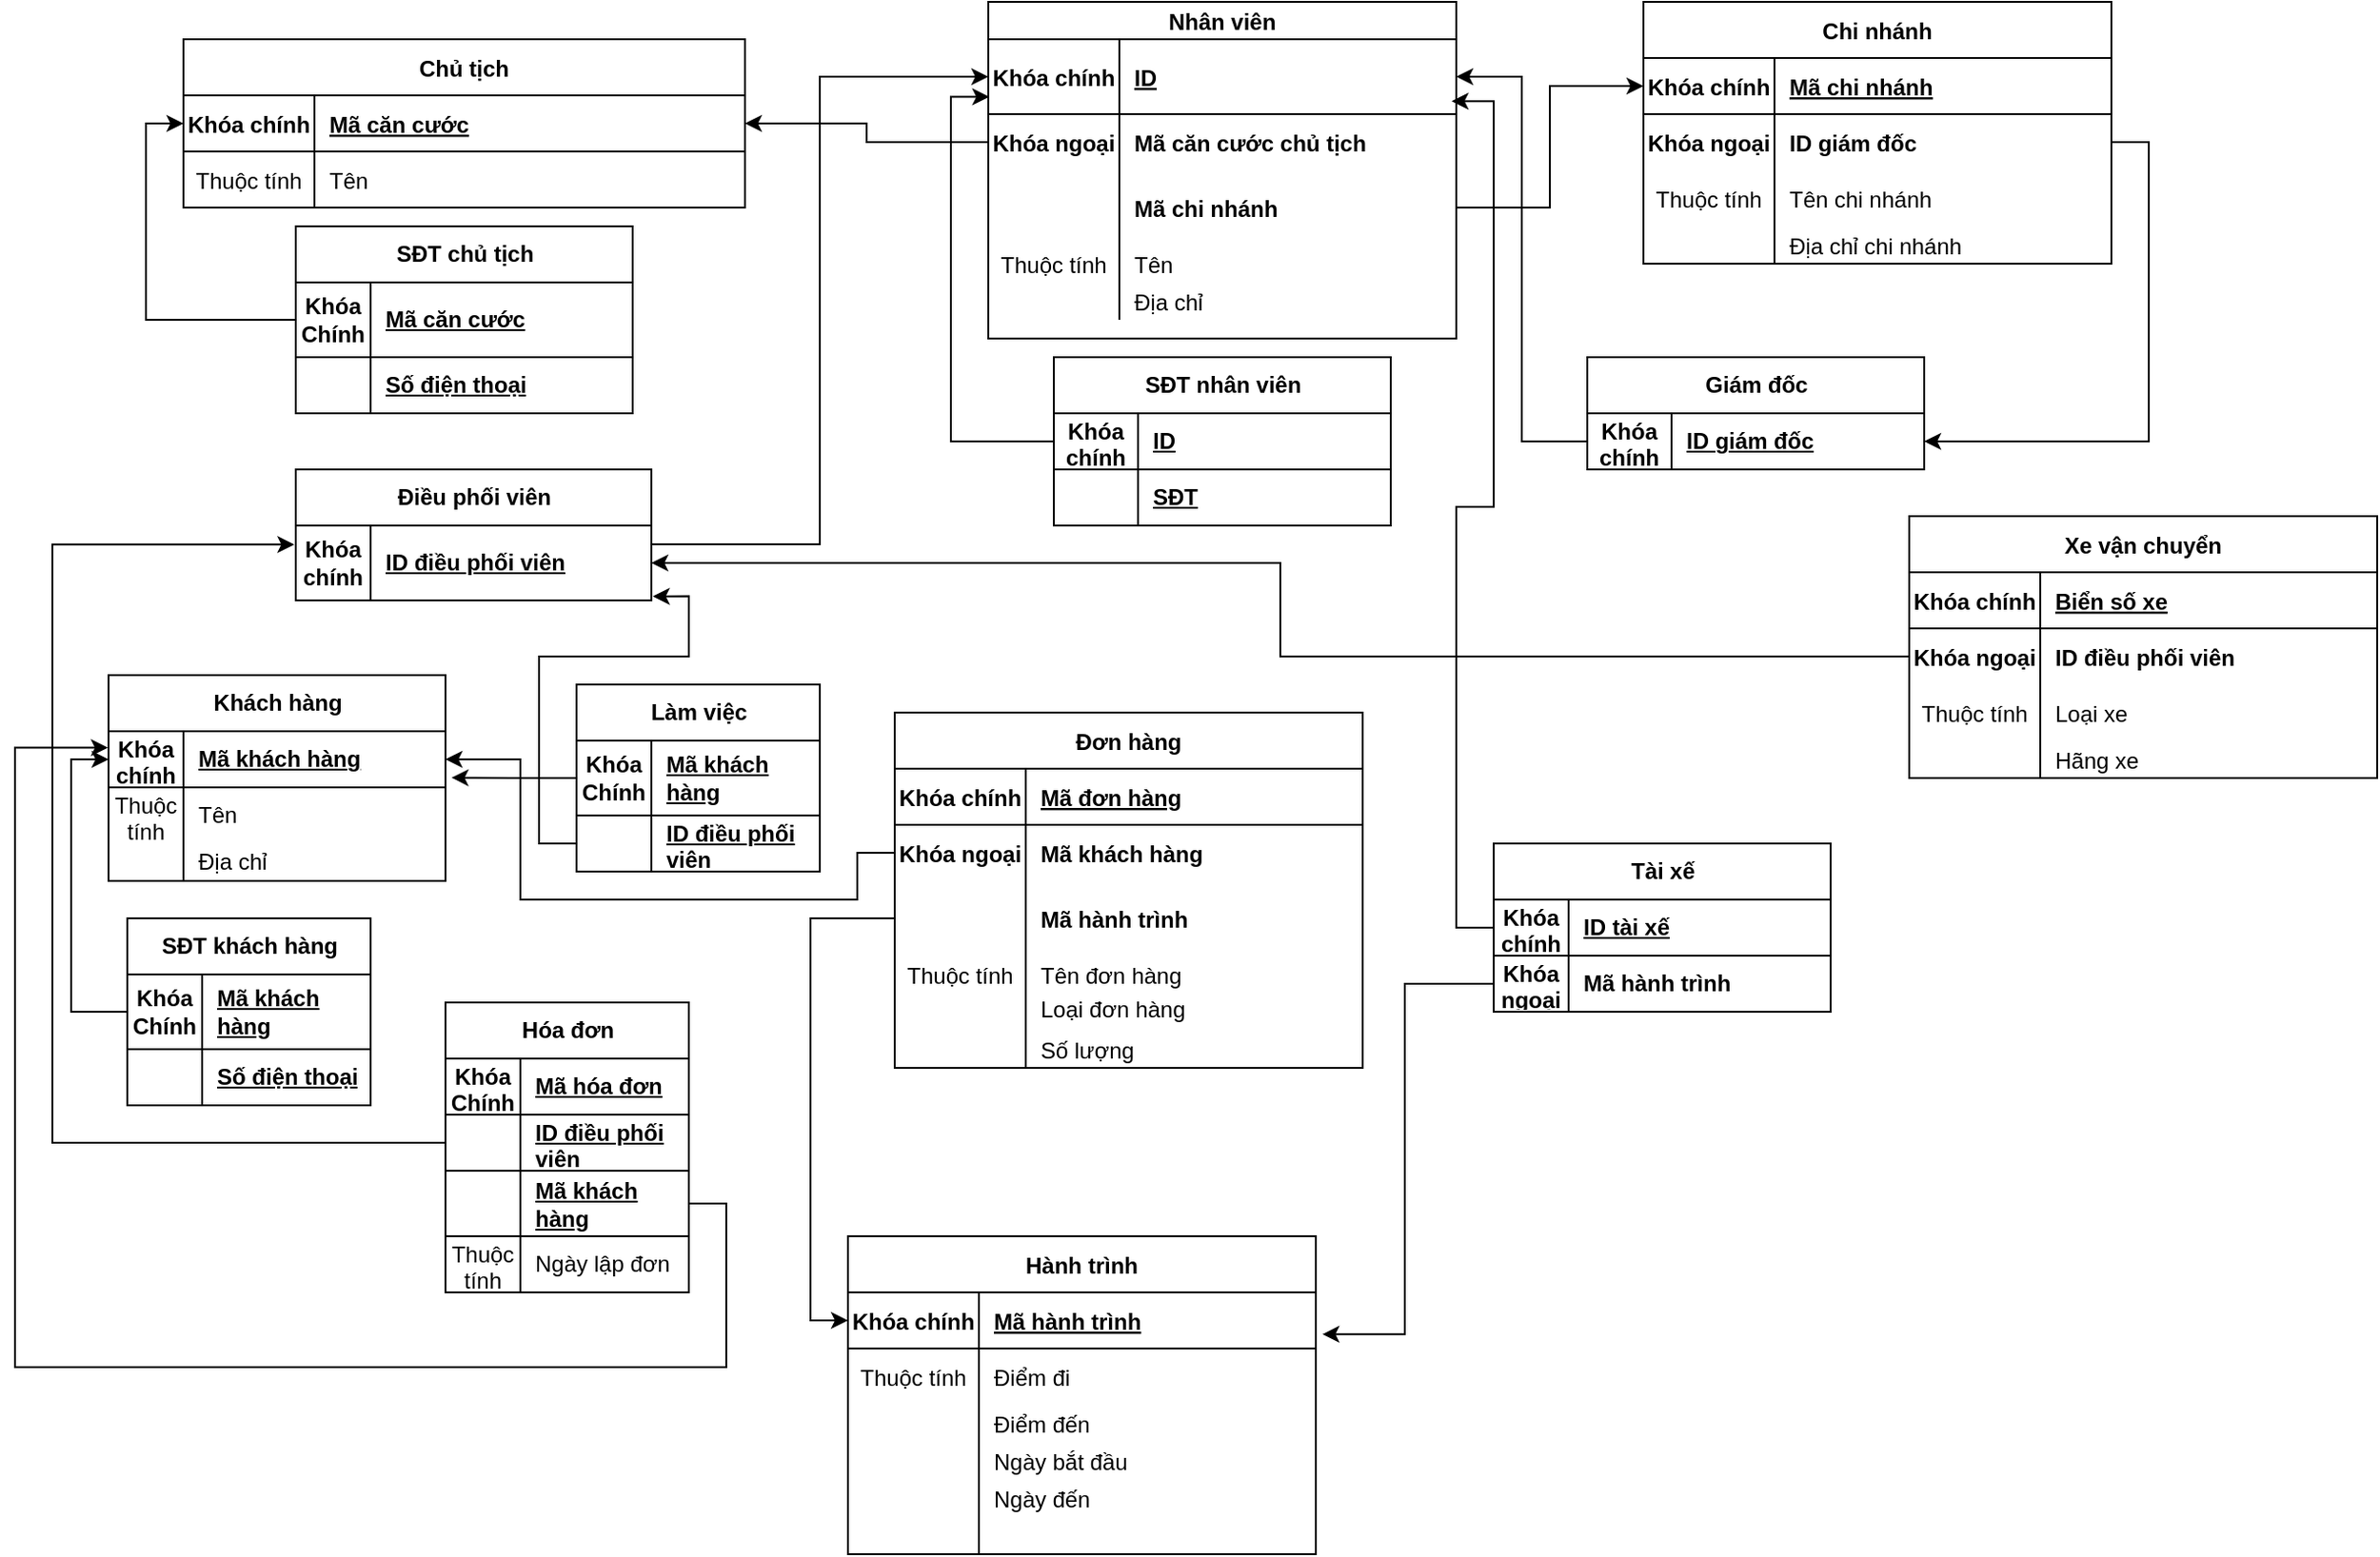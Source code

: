 <mxfile version="24.7.17">
  <diagram id="R2lEEEUBdFMjLlhIrx00" name="Page-1">
    <mxGraphModel dx="2339" dy="807" grid="1" gridSize="1" guides="1" tooltips="1" connect="1" arrows="1" fold="1" page="1" pageScale="1" pageWidth="850" pageHeight="1100" math="0" shadow="0" extFonts="Permanent Marker^https://fonts.googleapis.com/css?family=Permanent+Marker">
      <root>
        <mxCell id="0" />
        <mxCell id="1" parent="0" />
        <mxCell id="C-vyLk0tnHw3VtMMgP7b-23" value="Chủ tịch" style="shape=table;startSize=30;container=1;collapsible=1;childLayout=tableLayout;fixedRows=1;rowLines=0;fontStyle=1;align=center;resizeLast=1;" parent="1" vertex="1">
          <mxGeometry x="70" y="120" width="300" height="90" as="geometry" />
        </mxCell>
        <mxCell id="C-vyLk0tnHw3VtMMgP7b-24" value="" style="shape=partialRectangle;collapsible=0;dropTarget=0;pointerEvents=0;fillColor=none;points=[[0,0.5],[1,0.5]];portConstraint=eastwest;top=0;left=0;right=0;bottom=1;" parent="C-vyLk0tnHw3VtMMgP7b-23" vertex="1">
          <mxGeometry y="30" width="300" height="30" as="geometry" />
        </mxCell>
        <mxCell id="C-vyLk0tnHw3VtMMgP7b-25" value="Khóa chính" style="shape=partialRectangle;overflow=hidden;connectable=0;fillColor=none;top=0;left=0;bottom=0;right=0;fontStyle=1;" parent="C-vyLk0tnHw3VtMMgP7b-24" vertex="1">
          <mxGeometry width="70" height="30" as="geometry">
            <mxRectangle width="70" height="30" as="alternateBounds" />
          </mxGeometry>
        </mxCell>
        <mxCell id="C-vyLk0tnHw3VtMMgP7b-26" value="Mã căn cước" style="shape=partialRectangle;overflow=hidden;connectable=0;fillColor=none;top=0;left=0;bottom=0;right=0;align=left;spacingLeft=6;fontStyle=5;" parent="C-vyLk0tnHw3VtMMgP7b-24" vertex="1">
          <mxGeometry x="70" width="230" height="30" as="geometry">
            <mxRectangle width="230" height="30" as="alternateBounds" />
          </mxGeometry>
        </mxCell>
        <mxCell id="C-vyLk0tnHw3VtMMgP7b-27" value="" style="shape=partialRectangle;collapsible=0;dropTarget=0;pointerEvents=0;fillColor=none;points=[[0,0.5],[1,0.5]];portConstraint=eastwest;top=0;left=0;right=0;bottom=0;" parent="C-vyLk0tnHw3VtMMgP7b-23" vertex="1">
          <mxGeometry y="60" width="300" height="30" as="geometry" />
        </mxCell>
        <mxCell id="C-vyLk0tnHw3VtMMgP7b-28" value="Thuộc tính" style="shape=partialRectangle;overflow=hidden;connectable=0;fillColor=none;top=0;left=0;bottom=0;right=0;" parent="C-vyLk0tnHw3VtMMgP7b-27" vertex="1">
          <mxGeometry width="70" height="30" as="geometry">
            <mxRectangle width="70" height="30" as="alternateBounds" />
          </mxGeometry>
        </mxCell>
        <mxCell id="C-vyLk0tnHw3VtMMgP7b-29" value="Tên" style="shape=partialRectangle;overflow=hidden;connectable=0;fillColor=none;top=0;left=0;bottom=0;right=0;align=left;spacingLeft=6;" parent="C-vyLk0tnHw3VtMMgP7b-27" vertex="1">
          <mxGeometry x="70" width="230" height="30" as="geometry">
            <mxRectangle width="230" height="30" as="alternateBounds" />
          </mxGeometry>
        </mxCell>
        <mxCell id="lbBk-X-vaE7nb50ZEE5i-4" value="SĐT chủ tịch" style="shape=table;startSize=30;container=1;collapsible=1;childLayout=tableLayout;fixedRows=1;rowLines=0;fontStyle=1;align=center;resizeLast=1;html=1;" parent="1" vertex="1">
          <mxGeometry x="130" y="220" width="180" height="100" as="geometry" />
        </mxCell>
        <mxCell id="lbBk-X-vaE7nb50ZEE5i-5" value="" style="shape=tableRow;horizontal=0;startSize=0;swimlaneHead=0;swimlaneBody=0;fillColor=none;collapsible=0;dropTarget=0;points=[[0,0.5],[1,0.5]];portConstraint=eastwest;top=0;left=0;right=0;bottom=1;" parent="lbBk-X-vaE7nb50ZEE5i-4" vertex="1">
          <mxGeometry y="30" width="180" height="40" as="geometry" />
        </mxCell>
        <mxCell id="lbBk-X-vaE7nb50ZEE5i-6" value="Khóa Chính" style="shape=partialRectangle;connectable=0;fillColor=none;top=0;left=0;bottom=0;right=0;fontStyle=1;overflow=hidden;whiteSpace=wrap;html=1;" parent="lbBk-X-vaE7nb50ZEE5i-5" vertex="1">
          <mxGeometry width="40" height="40" as="geometry">
            <mxRectangle width="40" height="40" as="alternateBounds" />
          </mxGeometry>
        </mxCell>
        <mxCell id="lbBk-X-vaE7nb50ZEE5i-7" value="Mã căn cước" style="shape=partialRectangle;connectable=0;fillColor=none;top=0;left=0;bottom=0;right=0;align=left;spacingLeft=6;fontStyle=5;overflow=hidden;whiteSpace=wrap;html=1;" parent="lbBk-X-vaE7nb50ZEE5i-5" vertex="1">
          <mxGeometry x="40" width="140" height="40" as="geometry">
            <mxRectangle width="140" height="40" as="alternateBounds" />
          </mxGeometry>
        </mxCell>
        <mxCell id="lbBk-X-vaE7nb50ZEE5i-8" value="" style="shape=tableRow;horizontal=0;startSize=0;swimlaneHead=0;swimlaneBody=0;fillColor=none;collapsible=0;dropTarget=0;points=[[0,0.5],[1,0.5]];portConstraint=eastwest;top=0;left=0;right=0;bottom=0;" parent="lbBk-X-vaE7nb50ZEE5i-4" vertex="1">
          <mxGeometry y="70" width="180" height="30" as="geometry" />
        </mxCell>
        <mxCell id="lbBk-X-vaE7nb50ZEE5i-9" value="" style="shape=partialRectangle;connectable=0;fillColor=none;top=0;left=0;bottom=0;right=0;editable=1;overflow=hidden;whiteSpace=wrap;html=1;" parent="lbBk-X-vaE7nb50ZEE5i-8" vertex="1">
          <mxGeometry width="40" height="30" as="geometry">
            <mxRectangle width="40" height="30" as="alternateBounds" />
          </mxGeometry>
        </mxCell>
        <mxCell id="lbBk-X-vaE7nb50ZEE5i-10" value="&lt;b&gt;&lt;u&gt;Số điện thoại&lt;/u&gt;&lt;/b&gt;" style="shape=partialRectangle;connectable=0;fillColor=none;top=0;left=0;bottom=0;right=0;align=left;spacingLeft=6;overflow=hidden;whiteSpace=wrap;html=1;" parent="lbBk-X-vaE7nb50ZEE5i-8" vertex="1">
          <mxGeometry x="40" width="140" height="30" as="geometry">
            <mxRectangle width="140" height="30" as="alternateBounds" />
          </mxGeometry>
        </mxCell>
        <mxCell id="lbBk-X-vaE7nb50ZEE5i-17" style="edgeStyle=orthogonalEdgeStyle;rounded=0;orthogonalLoop=1;jettySize=auto;html=1;entryX=0;entryY=0.5;entryDx=0;entryDy=0;" parent="1" source="lbBk-X-vaE7nb50ZEE5i-5" target="C-vyLk0tnHw3VtMMgP7b-24" edge="1">
          <mxGeometry relative="1" as="geometry">
            <Array as="points">
              <mxPoint x="50" y="270" />
              <mxPoint x="50" y="165" />
            </Array>
          </mxGeometry>
        </mxCell>
        <mxCell id="C-vyLk0tnHw3VtMMgP7b-2" value="Nhân viên" style="shape=table;startSize=20;container=1;collapsible=1;childLayout=tableLayout;fixedRows=1;rowLines=0;fontStyle=1;align=center;resizeLast=1;" parent="1" vertex="1">
          <mxGeometry x="500" y="100" width="250" height="180" as="geometry" />
        </mxCell>
        <mxCell id="C-vyLk0tnHw3VtMMgP7b-3" value="" style="shape=partialRectangle;collapsible=0;dropTarget=0;pointerEvents=0;fillColor=none;points=[[0,0.5],[1,0.5]];portConstraint=eastwest;top=0;left=0;right=0;bottom=1;" parent="C-vyLk0tnHw3VtMMgP7b-2" vertex="1">
          <mxGeometry y="20" width="250" height="40" as="geometry" />
        </mxCell>
        <mxCell id="C-vyLk0tnHw3VtMMgP7b-4" value="Khóa chính" style="shape=partialRectangle;overflow=hidden;connectable=0;fillColor=none;top=0;left=0;bottom=0;right=0;fontStyle=1;" parent="C-vyLk0tnHw3VtMMgP7b-3" vertex="1">
          <mxGeometry width="70" height="40" as="geometry">
            <mxRectangle width="70" height="40" as="alternateBounds" />
          </mxGeometry>
        </mxCell>
        <mxCell id="C-vyLk0tnHw3VtMMgP7b-5" value="ID" style="shape=partialRectangle;overflow=hidden;connectable=0;fillColor=none;top=0;left=0;bottom=0;right=0;align=left;spacingLeft=6;fontStyle=5;" parent="C-vyLk0tnHw3VtMMgP7b-3" vertex="1">
          <mxGeometry x="70" width="180" height="40" as="geometry">
            <mxRectangle width="180" height="40" as="alternateBounds" />
          </mxGeometry>
        </mxCell>
        <mxCell id="C-vyLk0tnHw3VtMMgP7b-6" value="" style="shape=partialRectangle;collapsible=0;dropTarget=0;pointerEvents=0;fillColor=none;points=[[0,0.5],[1,0.5]];portConstraint=eastwest;top=0;left=0;right=0;bottom=0;" parent="C-vyLk0tnHw3VtMMgP7b-2" vertex="1">
          <mxGeometry y="60" width="250" height="30" as="geometry" />
        </mxCell>
        <mxCell id="C-vyLk0tnHw3VtMMgP7b-7" value="Khóa ngoại" style="shape=partialRectangle;overflow=hidden;connectable=0;fillColor=none;top=0;left=0;bottom=0;right=0;fontStyle=1" parent="C-vyLk0tnHw3VtMMgP7b-6" vertex="1">
          <mxGeometry width="70" height="30" as="geometry">
            <mxRectangle width="70" height="30" as="alternateBounds" />
          </mxGeometry>
        </mxCell>
        <mxCell id="C-vyLk0tnHw3VtMMgP7b-8" value="Mã căn cước chủ tịch" style="shape=partialRectangle;overflow=hidden;connectable=0;fillColor=none;top=0;left=0;bottom=0;right=0;align=left;spacingLeft=6;fontStyle=1" parent="C-vyLk0tnHw3VtMMgP7b-6" vertex="1">
          <mxGeometry x="70" width="180" height="30" as="geometry">
            <mxRectangle width="180" height="30" as="alternateBounds" />
          </mxGeometry>
        </mxCell>
        <mxCell id="C-vyLk0tnHw3VtMMgP7b-9" value="" style="shape=partialRectangle;collapsible=0;dropTarget=0;pointerEvents=0;fillColor=none;points=[[0,0.5],[1,0.5]];portConstraint=eastwest;top=0;left=0;right=0;bottom=0;" parent="C-vyLk0tnHw3VtMMgP7b-2" vertex="1">
          <mxGeometry y="90" width="250" height="40" as="geometry" />
        </mxCell>
        <mxCell id="C-vyLk0tnHw3VtMMgP7b-10" value="" style="shape=partialRectangle;overflow=hidden;connectable=0;fillColor=none;top=0;left=0;bottom=0;right=0;" parent="C-vyLk0tnHw3VtMMgP7b-9" vertex="1">
          <mxGeometry width="70" height="40" as="geometry">
            <mxRectangle width="70" height="40" as="alternateBounds" />
          </mxGeometry>
        </mxCell>
        <mxCell id="C-vyLk0tnHw3VtMMgP7b-11" value="Mã chi nhánh" style="shape=partialRectangle;overflow=hidden;connectable=0;fillColor=none;top=0;left=0;bottom=0;right=0;align=left;spacingLeft=6;fontStyle=1" parent="C-vyLk0tnHw3VtMMgP7b-9" vertex="1">
          <mxGeometry x="70" width="180" height="40" as="geometry">
            <mxRectangle width="180" height="40" as="alternateBounds" />
          </mxGeometry>
        </mxCell>
        <mxCell id="lbBk-X-vaE7nb50ZEE5i-32" value="" style="shape=partialRectangle;collapsible=0;dropTarget=0;pointerEvents=0;fillColor=none;points=[[0,0.5],[1,0.5]];portConstraint=eastwest;top=0;left=0;right=0;bottom=0;" parent="C-vyLk0tnHw3VtMMgP7b-2" vertex="1">
          <mxGeometry y="130" width="250" height="20" as="geometry" />
        </mxCell>
        <mxCell id="lbBk-X-vaE7nb50ZEE5i-33" value="Thuộc tính" style="shape=partialRectangle;overflow=hidden;connectable=0;fillColor=none;top=0;left=0;bottom=0;right=0;" parent="lbBk-X-vaE7nb50ZEE5i-32" vertex="1">
          <mxGeometry width="70" height="20" as="geometry">
            <mxRectangle width="70" height="20" as="alternateBounds" />
          </mxGeometry>
        </mxCell>
        <mxCell id="lbBk-X-vaE7nb50ZEE5i-34" value="Tên" style="shape=partialRectangle;overflow=hidden;connectable=0;fillColor=none;top=0;left=0;bottom=0;right=0;align=left;spacingLeft=6;fontStyle=0" parent="lbBk-X-vaE7nb50ZEE5i-32" vertex="1">
          <mxGeometry x="70" width="180" height="20" as="geometry">
            <mxRectangle width="180" height="20" as="alternateBounds" />
          </mxGeometry>
        </mxCell>
        <mxCell id="lbBk-X-vaE7nb50ZEE5i-35" value="" style="shape=partialRectangle;collapsible=0;dropTarget=0;pointerEvents=0;fillColor=none;points=[[0,0.5],[1,0.5]];portConstraint=eastwest;top=0;left=0;right=0;bottom=0;" parent="C-vyLk0tnHw3VtMMgP7b-2" vertex="1">
          <mxGeometry y="150" width="250" height="20" as="geometry" />
        </mxCell>
        <mxCell id="lbBk-X-vaE7nb50ZEE5i-36" value="" style="shape=partialRectangle;overflow=hidden;connectable=0;fillColor=none;top=0;left=0;bottom=0;right=0;" parent="lbBk-X-vaE7nb50ZEE5i-35" vertex="1">
          <mxGeometry width="70" height="20" as="geometry">
            <mxRectangle width="70" height="20" as="alternateBounds" />
          </mxGeometry>
        </mxCell>
        <mxCell id="lbBk-X-vaE7nb50ZEE5i-37" value="Địa chỉ" style="shape=partialRectangle;overflow=hidden;connectable=0;fillColor=none;top=0;left=0;bottom=0;right=0;align=left;spacingLeft=6;fontStyle=0" parent="lbBk-X-vaE7nb50ZEE5i-35" vertex="1">
          <mxGeometry x="70" width="180" height="20" as="geometry">
            <mxRectangle width="180" height="20" as="alternateBounds" />
          </mxGeometry>
        </mxCell>
        <mxCell id="lbBk-X-vaE7nb50ZEE5i-31" style="edgeStyle=orthogonalEdgeStyle;rounded=0;orthogonalLoop=1;jettySize=auto;html=1;entryX=1;entryY=0.5;entryDx=0;entryDy=0;" parent="1" source="C-vyLk0tnHw3VtMMgP7b-6" target="C-vyLk0tnHw3VtMMgP7b-24" edge="1">
          <mxGeometry relative="1" as="geometry" />
        </mxCell>
        <mxCell id="lbBk-X-vaE7nb50ZEE5i-42" value="SĐT nhân viên" style="shape=table;startSize=30;container=1;collapsible=1;childLayout=tableLayout;fixedRows=1;rowLines=0;fontStyle=1;align=center;resizeLast=1;html=1;" parent="1" vertex="1">
          <mxGeometry x="535" y="290" width="180" height="90" as="geometry" />
        </mxCell>
        <mxCell id="lbBk-X-vaE7nb50ZEE5i-43" value="" style="shape=tableRow;horizontal=0;startSize=0;swimlaneHead=0;swimlaneBody=0;fillColor=none;collapsible=0;dropTarget=0;points=[[0,0.5],[1,0.5]];portConstraint=eastwest;top=0;left=0;right=0;bottom=1;" parent="lbBk-X-vaE7nb50ZEE5i-42" vertex="1">
          <mxGeometry y="30" width="180" height="30" as="geometry" />
        </mxCell>
        <mxCell id="lbBk-X-vaE7nb50ZEE5i-44" value="Khóa chính" style="shape=partialRectangle;connectable=0;fillColor=none;top=0;left=0;bottom=0;right=0;fontStyle=1;overflow=hidden;whiteSpace=wrap;html=1;" parent="lbBk-X-vaE7nb50ZEE5i-43" vertex="1">
          <mxGeometry width="45" height="30" as="geometry">
            <mxRectangle width="45" height="30" as="alternateBounds" />
          </mxGeometry>
        </mxCell>
        <mxCell id="lbBk-X-vaE7nb50ZEE5i-45" value="ID" style="shape=partialRectangle;connectable=0;fillColor=none;top=0;left=0;bottom=0;right=0;align=left;spacingLeft=6;fontStyle=5;overflow=hidden;whiteSpace=wrap;html=1;" parent="lbBk-X-vaE7nb50ZEE5i-43" vertex="1">
          <mxGeometry x="45" width="135" height="30" as="geometry">
            <mxRectangle width="135" height="30" as="alternateBounds" />
          </mxGeometry>
        </mxCell>
        <mxCell id="lbBk-X-vaE7nb50ZEE5i-52" value="" style="shape=tableRow;horizontal=0;startSize=0;swimlaneHead=0;swimlaneBody=0;fillColor=none;collapsible=0;dropTarget=0;points=[[0,0.5],[1,0.5]];portConstraint=eastwest;top=0;left=0;right=0;bottom=0;" parent="lbBk-X-vaE7nb50ZEE5i-42" vertex="1">
          <mxGeometry y="60" width="180" height="30" as="geometry" />
        </mxCell>
        <mxCell id="lbBk-X-vaE7nb50ZEE5i-53" value="" style="shape=partialRectangle;connectable=0;fillColor=none;top=0;left=0;bottom=0;right=0;editable=1;overflow=hidden;whiteSpace=wrap;html=1;" parent="lbBk-X-vaE7nb50ZEE5i-52" vertex="1">
          <mxGeometry width="45" height="30" as="geometry">
            <mxRectangle width="45" height="30" as="alternateBounds" />
          </mxGeometry>
        </mxCell>
        <mxCell id="lbBk-X-vaE7nb50ZEE5i-54" value="SĐT" style="shape=partialRectangle;connectable=0;fillColor=none;top=0;left=0;bottom=0;right=0;align=left;spacingLeft=6;overflow=hidden;whiteSpace=wrap;html=1;fontStyle=5" parent="lbBk-X-vaE7nb50ZEE5i-52" vertex="1">
          <mxGeometry x="45" width="135" height="30" as="geometry">
            <mxRectangle width="135" height="30" as="alternateBounds" />
          </mxGeometry>
        </mxCell>
        <mxCell id="lbBk-X-vaE7nb50ZEE5i-62" value="Điều phối viên" style="shape=table;startSize=30;container=1;collapsible=1;childLayout=tableLayout;fixedRows=1;rowLines=0;fontStyle=1;align=center;resizeLast=1;html=1;" parent="1" vertex="1">
          <mxGeometry x="130" y="350" width="190" height="70" as="geometry" />
        </mxCell>
        <mxCell id="lbBk-X-vaE7nb50ZEE5i-63" value="" style="shape=tableRow;horizontal=0;startSize=0;swimlaneHead=0;swimlaneBody=0;fillColor=none;collapsible=0;dropTarget=0;points=[[0,0.5],[1,0.5]];portConstraint=eastwest;top=0;left=0;right=0;bottom=1;" parent="lbBk-X-vaE7nb50ZEE5i-62" vertex="1">
          <mxGeometry y="30" width="190" height="40" as="geometry" />
        </mxCell>
        <mxCell id="lbBk-X-vaE7nb50ZEE5i-64" value="Khóa chính" style="shape=partialRectangle;connectable=0;fillColor=none;top=0;left=0;bottom=0;right=0;fontStyle=1;overflow=hidden;whiteSpace=wrap;html=1;" parent="lbBk-X-vaE7nb50ZEE5i-63" vertex="1">
          <mxGeometry width="40" height="40" as="geometry">
            <mxRectangle width="40" height="40" as="alternateBounds" />
          </mxGeometry>
        </mxCell>
        <mxCell id="lbBk-X-vaE7nb50ZEE5i-65" value="ID điều phối viên" style="shape=partialRectangle;connectable=0;fillColor=none;top=0;left=0;bottom=0;right=0;align=left;spacingLeft=6;fontStyle=5;overflow=hidden;whiteSpace=wrap;html=1;" parent="lbBk-X-vaE7nb50ZEE5i-63" vertex="1">
          <mxGeometry x="40" width="150" height="40" as="geometry">
            <mxRectangle width="150" height="40" as="alternateBounds" />
          </mxGeometry>
        </mxCell>
        <mxCell id="lbBk-X-vaE7nb50ZEE5i-75" style="edgeStyle=orthogonalEdgeStyle;rounded=0;orthogonalLoop=1;jettySize=auto;html=1;" parent="1" source="lbBk-X-vaE7nb50ZEE5i-63" target="C-vyLk0tnHw3VtMMgP7b-3" edge="1">
          <mxGeometry relative="1" as="geometry">
            <Array as="points">
              <mxPoint x="410" y="390" />
              <mxPoint x="410" y="140" />
            </Array>
          </mxGeometry>
        </mxCell>
        <mxCell id="lbBk-X-vaE7nb50ZEE5i-76" value="Khách hàng" style="shape=table;startSize=30;container=1;collapsible=1;childLayout=tableLayout;fixedRows=1;rowLines=0;fontStyle=1;align=center;resizeLast=1;html=1;" parent="1" vertex="1">
          <mxGeometry x="30" y="460" width="180" height="110" as="geometry" />
        </mxCell>
        <mxCell id="lbBk-X-vaE7nb50ZEE5i-77" value="" style="shape=tableRow;horizontal=0;startSize=0;swimlaneHead=0;swimlaneBody=0;fillColor=none;collapsible=0;dropTarget=0;points=[[0,0.5],[1,0.5]];portConstraint=eastwest;top=0;left=0;right=0;bottom=1;" parent="lbBk-X-vaE7nb50ZEE5i-76" vertex="1">
          <mxGeometry y="30" width="180" height="30" as="geometry" />
        </mxCell>
        <mxCell id="lbBk-X-vaE7nb50ZEE5i-78" value="Khóa chính" style="shape=partialRectangle;connectable=0;fillColor=none;top=0;left=0;bottom=0;right=0;fontStyle=1;overflow=hidden;whiteSpace=wrap;html=1;" parent="lbBk-X-vaE7nb50ZEE5i-77" vertex="1">
          <mxGeometry width="40" height="30" as="geometry">
            <mxRectangle width="40" height="30" as="alternateBounds" />
          </mxGeometry>
        </mxCell>
        <mxCell id="lbBk-X-vaE7nb50ZEE5i-79" value="Mã khách hàng" style="shape=partialRectangle;connectable=0;fillColor=none;top=0;left=0;bottom=0;right=0;align=left;spacingLeft=6;fontStyle=5;overflow=hidden;whiteSpace=wrap;html=1;" parent="lbBk-X-vaE7nb50ZEE5i-77" vertex="1">
          <mxGeometry x="40" width="140" height="30" as="geometry">
            <mxRectangle width="140" height="30" as="alternateBounds" />
          </mxGeometry>
        </mxCell>
        <mxCell id="lbBk-X-vaE7nb50ZEE5i-80" value="" style="shape=tableRow;horizontal=0;startSize=0;swimlaneHead=0;swimlaneBody=0;fillColor=none;collapsible=0;dropTarget=0;points=[[0,0.5],[1,0.5]];portConstraint=eastwest;top=0;left=0;right=0;bottom=0;" parent="lbBk-X-vaE7nb50ZEE5i-76" vertex="1">
          <mxGeometry y="60" width="180" height="30" as="geometry" />
        </mxCell>
        <mxCell id="lbBk-X-vaE7nb50ZEE5i-81" value="Thuộc tính" style="shape=partialRectangle;connectable=0;fillColor=none;top=0;left=0;bottom=0;right=0;editable=1;overflow=hidden;whiteSpace=wrap;html=1;" parent="lbBk-X-vaE7nb50ZEE5i-80" vertex="1">
          <mxGeometry width="40" height="30" as="geometry">
            <mxRectangle width="40" height="30" as="alternateBounds" />
          </mxGeometry>
        </mxCell>
        <mxCell id="lbBk-X-vaE7nb50ZEE5i-82" value="Tên" style="shape=partialRectangle;connectable=0;fillColor=none;top=0;left=0;bottom=0;right=0;align=left;spacingLeft=6;overflow=hidden;whiteSpace=wrap;html=1;" parent="lbBk-X-vaE7nb50ZEE5i-80" vertex="1">
          <mxGeometry x="40" width="140" height="30" as="geometry">
            <mxRectangle width="140" height="30" as="alternateBounds" />
          </mxGeometry>
        </mxCell>
        <mxCell id="lbBk-X-vaE7nb50ZEE5i-83" value="" style="shape=tableRow;horizontal=0;startSize=0;swimlaneHead=0;swimlaneBody=0;fillColor=none;collapsible=0;dropTarget=0;points=[[0,0.5],[1,0.5]];portConstraint=eastwest;top=0;left=0;right=0;bottom=0;" parent="lbBk-X-vaE7nb50ZEE5i-76" vertex="1">
          <mxGeometry y="90" width="180" height="20" as="geometry" />
        </mxCell>
        <mxCell id="lbBk-X-vaE7nb50ZEE5i-84" value="" style="shape=partialRectangle;connectable=0;fillColor=none;top=0;left=0;bottom=0;right=0;editable=1;overflow=hidden;whiteSpace=wrap;html=1;" parent="lbBk-X-vaE7nb50ZEE5i-83" vertex="1">
          <mxGeometry width="40" height="20" as="geometry">
            <mxRectangle width="40" height="20" as="alternateBounds" />
          </mxGeometry>
        </mxCell>
        <mxCell id="lbBk-X-vaE7nb50ZEE5i-85" value="Địa chỉ" style="shape=partialRectangle;connectable=0;fillColor=none;top=0;left=0;bottom=0;right=0;align=left;spacingLeft=6;overflow=hidden;whiteSpace=wrap;html=1;" parent="lbBk-X-vaE7nb50ZEE5i-83" vertex="1">
          <mxGeometry x="40" width="140" height="20" as="geometry">
            <mxRectangle width="140" height="20" as="alternateBounds" />
          </mxGeometry>
        </mxCell>
        <mxCell id="lbBk-X-vaE7nb50ZEE5i-89" value="SĐT khách hàng" style="shape=table;startSize=30;container=1;collapsible=1;childLayout=tableLayout;fixedRows=1;rowLines=0;fontStyle=1;align=center;resizeLast=1;html=1;" parent="1" vertex="1">
          <mxGeometry x="40" y="590" width="130" height="100" as="geometry" />
        </mxCell>
        <mxCell id="lbBk-X-vaE7nb50ZEE5i-90" value="" style="shape=tableRow;horizontal=0;startSize=0;swimlaneHead=0;swimlaneBody=0;fillColor=none;collapsible=0;dropTarget=0;points=[[0,0.5],[1,0.5]];portConstraint=eastwest;top=0;left=0;right=0;bottom=1;" parent="lbBk-X-vaE7nb50ZEE5i-89" vertex="1">
          <mxGeometry y="30" width="130" height="40" as="geometry" />
        </mxCell>
        <mxCell id="lbBk-X-vaE7nb50ZEE5i-91" value="Khóa Chính" style="shape=partialRectangle;connectable=0;fillColor=none;top=0;left=0;bottom=0;right=0;fontStyle=1;overflow=hidden;whiteSpace=wrap;html=1;" parent="lbBk-X-vaE7nb50ZEE5i-90" vertex="1">
          <mxGeometry width="40" height="40" as="geometry">
            <mxRectangle width="40" height="40" as="alternateBounds" />
          </mxGeometry>
        </mxCell>
        <mxCell id="lbBk-X-vaE7nb50ZEE5i-92" value="Mã khách hàng" style="shape=partialRectangle;connectable=0;fillColor=none;top=0;left=0;bottom=0;right=0;align=left;spacingLeft=6;fontStyle=5;overflow=hidden;whiteSpace=wrap;html=1;" parent="lbBk-X-vaE7nb50ZEE5i-90" vertex="1">
          <mxGeometry x="40" width="90" height="40" as="geometry">
            <mxRectangle width="90" height="40" as="alternateBounds" />
          </mxGeometry>
        </mxCell>
        <mxCell id="lbBk-X-vaE7nb50ZEE5i-93" value="" style="shape=tableRow;horizontal=0;startSize=0;swimlaneHead=0;swimlaneBody=0;fillColor=none;collapsible=0;dropTarget=0;points=[[0,0.5],[1,0.5]];portConstraint=eastwest;top=0;left=0;right=0;bottom=0;" parent="lbBk-X-vaE7nb50ZEE5i-89" vertex="1">
          <mxGeometry y="70" width="130" height="30" as="geometry" />
        </mxCell>
        <mxCell id="lbBk-X-vaE7nb50ZEE5i-94" value="" style="shape=partialRectangle;connectable=0;fillColor=none;top=0;left=0;bottom=0;right=0;editable=1;overflow=hidden;whiteSpace=wrap;html=1;" parent="lbBk-X-vaE7nb50ZEE5i-93" vertex="1">
          <mxGeometry width="40" height="30" as="geometry">
            <mxRectangle width="40" height="30" as="alternateBounds" />
          </mxGeometry>
        </mxCell>
        <mxCell id="lbBk-X-vaE7nb50ZEE5i-95" value="&lt;b&gt;&lt;u&gt;Số điện thoại&lt;/u&gt;&lt;/b&gt;" style="shape=partialRectangle;connectable=0;fillColor=none;top=0;left=0;bottom=0;right=0;align=left;spacingLeft=6;overflow=hidden;whiteSpace=wrap;html=1;" parent="lbBk-X-vaE7nb50ZEE5i-93" vertex="1">
          <mxGeometry x="40" width="90" height="30" as="geometry">
            <mxRectangle width="90" height="30" as="alternateBounds" />
          </mxGeometry>
        </mxCell>
        <mxCell id="lbBk-X-vaE7nb50ZEE5i-97" style="edgeStyle=orthogonalEdgeStyle;rounded=0;orthogonalLoop=1;jettySize=auto;html=1;" parent="1" source="lbBk-X-vaE7nb50ZEE5i-90" target="lbBk-X-vaE7nb50ZEE5i-77" edge="1">
          <mxGeometry relative="1" as="geometry">
            <Array as="points">
              <mxPoint x="10" y="640" />
              <mxPoint x="10" y="505" />
            </Array>
          </mxGeometry>
        </mxCell>
        <mxCell id="AZUrMDluwnxKZBMz4kVq-1" value="Làm việc" style="shape=table;startSize=30;container=1;collapsible=1;childLayout=tableLayout;fixedRows=1;rowLines=0;fontStyle=1;align=center;resizeLast=1;html=1;" vertex="1" parent="1">
          <mxGeometry x="280" y="465" width="130" height="100" as="geometry" />
        </mxCell>
        <mxCell id="AZUrMDluwnxKZBMz4kVq-2" value="" style="shape=tableRow;horizontal=0;startSize=0;swimlaneHead=0;swimlaneBody=0;fillColor=none;collapsible=0;dropTarget=0;points=[[0,0.5],[1,0.5]];portConstraint=eastwest;top=0;left=0;right=0;bottom=1;" vertex="1" parent="AZUrMDluwnxKZBMz4kVq-1">
          <mxGeometry y="30" width="130" height="40" as="geometry" />
        </mxCell>
        <mxCell id="AZUrMDluwnxKZBMz4kVq-3" value="Khóa Chính" style="shape=partialRectangle;connectable=0;fillColor=none;top=0;left=0;bottom=0;right=0;fontStyle=1;overflow=hidden;whiteSpace=wrap;html=1;" vertex="1" parent="AZUrMDluwnxKZBMz4kVq-2">
          <mxGeometry width="40" height="40" as="geometry">
            <mxRectangle width="40" height="40" as="alternateBounds" />
          </mxGeometry>
        </mxCell>
        <mxCell id="AZUrMDluwnxKZBMz4kVq-4" value="Mã khách hàng" style="shape=partialRectangle;connectable=0;fillColor=none;top=0;left=0;bottom=0;right=0;align=left;spacingLeft=6;fontStyle=5;overflow=hidden;whiteSpace=wrap;html=1;" vertex="1" parent="AZUrMDluwnxKZBMz4kVq-2">
          <mxGeometry x="40" width="90" height="40" as="geometry">
            <mxRectangle width="90" height="40" as="alternateBounds" />
          </mxGeometry>
        </mxCell>
        <mxCell id="AZUrMDluwnxKZBMz4kVq-5" value="" style="shape=tableRow;horizontal=0;startSize=0;swimlaneHead=0;swimlaneBody=0;fillColor=none;collapsible=0;dropTarget=0;points=[[0,0.5],[1,0.5]];portConstraint=eastwest;top=0;left=0;right=0;bottom=0;" vertex="1" parent="AZUrMDluwnxKZBMz4kVq-1">
          <mxGeometry y="70" width="130" height="30" as="geometry" />
        </mxCell>
        <mxCell id="AZUrMDluwnxKZBMz4kVq-6" value="" style="shape=partialRectangle;connectable=0;fillColor=none;top=0;left=0;bottom=0;right=0;editable=1;overflow=hidden;whiteSpace=wrap;html=1;" vertex="1" parent="AZUrMDluwnxKZBMz4kVq-5">
          <mxGeometry width="40" height="30" as="geometry">
            <mxRectangle width="40" height="30" as="alternateBounds" />
          </mxGeometry>
        </mxCell>
        <mxCell id="AZUrMDluwnxKZBMz4kVq-7" value="&lt;b&gt;&lt;u&gt;ID điều phối viên&lt;/u&gt;&lt;/b&gt;" style="shape=partialRectangle;connectable=0;fillColor=none;top=0;left=0;bottom=0;right=0;align=left;spacingLeft=6;overflow=hidden;whiteSpace=wrap;html=1;" vertex="1" parent="AZUrMDluwnxKZBMz4kVq-5">
          <mxGeometry x="40" width="90" height="30" as="geometry">
            <mxRectangle width="90" height="30" as="alternateBounds" />
          </mxGeometry>
        </mxCell>
        <mxCell id="AZUrMDluwnxKZBMz4kVq-9" style="edgeStyle=orthogonalEdgeStyle;rounded=0;orthogonalLoop=1;jettySize=auto;html=1;entryX=1.018;entryY=0.827;entryDx=0;entryDy=0;entryPerimeter=0;" edge="1" parent="1" source="AZUrMDluwnxKZBMz4kVq-1" target="lbBk-X-vaE7nb50ZEE5i-77">
          <mxGeometry relative="1" as="geometry" />
        </mxCell>
        <mxCell id="AZUrMDluwnxKZBMz4kVq-20" value="Đơn hàng" style="shape=table;startSize=30;container=1;collapsible=1;childLayout=tableLayout;fixedRows=1;rowLines=0;fontStyle=1;align=center;resizeLast=1;" vertex="1" parent="1">
          <mxGeometry x="450" y="480" width="250" height="190" as="geometry" />
        </mxCell>
        <mxCell id="AZUrMDluwnxKZBMz4kVq-21" value="" style="shape=partialRectangle;collapsible=0;dropTarget=0;pointerEvents=0;fillColor=none;points=[[0,0.5],[1,0.5]];portConstraint=eastwest;top=0;left=0;right=0;bottom=1;" vertex="1" parent="AZUrMDluwnxKZBMz4kVq-20">
          <mxGeometry y="30" width="250" height="30" as="geometry" />
        </mxCell>
        <mxCell id="AZUrMDluwnxKZBMz4kVq-22" value="Khóa chính" style="shape=partialRectangle;overflow=hidden;connectable=0;fillColor=none;top=0;left=0;bottom=0;right=0;fontStyle=1;" vertex="1" parent="AZUrMDluwnxKZBMz4kVq-21">
          <mxGeometry width="70" height="30" as="geometry">
            <mxRectangle width="70" height="30" as="alternateBounds" />
          </mxGeometry>
        </mxCell>
        <mxCell id="AZUrMDluwnxKZBMz4kVq-23" value="Mã đơn hàng" style="shape=partialRectangle;overflow=hidden;connectable=0;fillColor=none;top=0;left=0;bottom=0;right=0;align=left;spacingLeft=6;fontStyle=5;" vertex="1" parent="AZUrMDluwnxKZBMz4kVq-21">
          <mxGeometry x="70" width="180" height="30" as="geometry">
            <mxRectangle width="180" height="30" as="alternateBounds" />
          </mxGeometry>
        </mxCell>
        <mxCell id="AZUrMDluwnxKZBMz4kVq-24" value="" style="shape=partialRectangle;collapsible=0;dropTarget=0;pointerEvents=0;fillColor=none;points=[[0,0.5],[1,0.5]];portConstraint=eastwest;top=0;left=0;right=0;bottom=0;" vertex="1" parent="AZUrMDluwnxKZBMz4kVq-20">
          <mxGeometry y="60" width="250" height="30" as="geometry" />
        </mxCell>
        <mxCell id="AZUrMDluwnxKZBMz4kVq-25" value="Khóa ngoại" style="shape=partialRectangle;overflow=hidden;connectable=0;fillColor=none;top=0;left=0;bottom=0;right=0;fontStyle=1" vertex="1" parent="AZUrMDluwnxKZBMz4kVq-24">
          <mxGeometry width="70" height="30" as="geometry">
            <mxRectangle width="70" height="30" as="alternateBounds" />
          </mxGeometry>
        </mxCell>
        <mxCell id="AZUrMDluwnxKZBMz4kVq-26" value="Mã khách hàng" style="shape=partialRectangle;overflow=hidden;connectable=0;fillColor=none;top=0;left=0;bottom=0;right=0;align=left;spacingLeft=6;fontStyle=1" vertex="1" parent="AZUrMDluwnxKZBMz4kVq-24">
          <mxGeometry x="70" width="180" height="30" as="geometry">
            <mxRectangle width="180" height="30" as="alternateBounds" />
          </mxGeometry>
        </mxCell>
        <mxCell id="AZUrMDluwnxKZBMz4kVq-27" value="" style="shape=partialRectangle;collapsible=0;dropTarget=0;pointerEvents=0;fillColor=none;points=[[0,0.5],[1,0.5]];portConstraint=eastwest;top=0;left=0;right=0;bottom=0;" vertex="1" parent="AZUrMDluwnxKZBMz4kVq-20">
          <mxGeometry y="90" width="250" height="40" as="geometry" />
        </mxCell>
        <mxCell id="AZUrMDluwnxKZBMz4kVq-28" value="" style="shape=partialRectangle;overflow=hidden;connectable=0;fillColor=none;top=0;left=0;bottom=0;right=0;" vertex="1" parent="AZUrMDluwnxKZBMz4kVq-27">
          <mxGeometry width="70" height="40" as="geometry">
            <mxRectangle width="70" height="40" as="alternateBounds" />
          </mxGeometry>
        </mxCell>
        <mxCell id="AZUrMDluwnxKZBMz4kVq-29" value="Mã hành trình" style="shape=partialRectangle;overflow=hidden;connectable=0;fillColor=none;top=0;left=0;bottom=0;right=0;align=left;spacingLeft=6;fontStyle=1" vertex="1" parent="AZUrMDluwnxKZBMz4kVq-27">
          <mxGeometry x="70" width="180" height="40" as="geometry">
            <mxRectangle width="180" height="40" as="alternateBounds" />
          </mxGeometry>
        </mxCell>
        <mxCell id="AZUrMDluwnxKZBMz4kVq-30" value="" style="shape=partialRectangle;collapsible=0;dropTarget=0;pointerEvents=0;fillColor=none;points=[[0,0.5],[1,0.5]];portConstraint=eastwest;top=0;left=0;right=0;bottom=0;" vertex="1" parent="AZUrMDluwnxKZBMz4kVq-20">
          <mxGeometry y="130" width="250" height="20" as="geometry" />
        </mxCell>
        <mxCell id="AZUrMDluwnxKZBMz4kVq-31" value="Thuộc tính" style="shape=partialRectangle;overflow=hidden;connectable=0;fillColor=none;top=0;left=0;bottom=0;right=0;" vertex="1" parent="AZUrMDluwnxKZBMz4kVq-30">
          <mxGeometry width="70" height="20" as="geometry">
            <mxRectangle width="70" height="20" as="alternateBounds" />
          </mxGeometry>
        </mxCell>
        <mxCell id="AZUrMDluwnxKZBMz4kVq-32" value="Tên đơn hàng" style="shape=partialRectangle;overflow=hidden;connectable=0;fillColor=none;top=0;left=0;bottom=0;right=0;align=left;spacingLeft=6;fontStyle=0" vertex="1" parent="AZUrMDluwnxKZBMz4kVq-30">
          <mxGeometry x="70" width="180" height="20" as="geometry">
            <mxRectangle width="180" height="20" as="alternateBounds" />
          </mxGeometry>
        </mxCell>
        <mxCell id="AZUrMDluwnxKZBMz4kVq-33" value="" style="shape=partialRectangle;collapsible=0;dropTarget=0;pointerEvents=0;fillColor=none;points=[[0,0.5],[1,0.5]];portConstraint=eastwest;top=0;left=0;right=0;bottom=0;" vertex="1" parent="AZUrMDluwnxKZBMz4kVq-20">
          <mxGeometry y="150" width="250" height="20" as="geometry" />
        </mxCell>
        <mxCell id="AZUrMDluwnxKZBMz4kVq-34" value="" style="shape=partialRectangle;overflow=hidden;connectable=0;fillColor=none;top=0;left=0;bottom=0;right=0;" vertex="1" parent="AZUrMDluwnxKZBMz4kVq-33">
          <mxGeometry width="70" height="20" as="geometry">
            <mxRectangle width="70" height="20" as="alternateBounds" />
          </mxGeometry>
        </mxCell>
        <mxCell id="AZUrMDluwnxKZBMz4kVq-35" value="Loại đơn hàng&#xa;" style="shape=partialRectangle;overflow=hidden;connectable=0;fillColor=none;top=0;left=0;bottom=0;right=0;align=left;spacingLeft=6;fontStyle=0" vertex="1" parent="AZUrMDluwnxKZBMz4kVq-33">
          <mxGeometry x="70" width="180" height="20" as="geometry">
            <mxRectangle width="180" height="20" as="alternateBounds" />
          </mxGeometry>
        </mxCell>
        <mxCell id="AZUrMDluwnxKZBMz4kVq-36" value="" style="shape=partialRectangle;collapsible=0;dropTarget=0;pointerEvents=0;fillColor=none;points=[[0,0.5],[1,0.5]];portConstraint=eastwest;top=0;left=0;right=0;bottom=0;" vertex="1" parent="AZUrMDluwnxKZBMz4kVq-20">
          <mxGeometry y="170" width="250" height="20" as="geometry" />
        </mxCell>
        <mxCell id="AZUrMDluwnxKZBMz4kVq-37" value="" style="shape=partialRectangle;overflow=hidden;connectable=0;fillColor=none;top=0;left=0;bottom=0;right=0;" vertex="1" parent="AZUrMDluwnxKZBMz4kVq-36">
          <mxGeometry width="70" height="20" as="geometry">
            <mxRectangle width="70" height="20" as="alternateBounds" />
          </mxGeometry>
        </mxCell>
        <mxCell id="AZUrMDluwnxKZBMz4kVq-38" value="Số lượng" style="shape=partialRectangle;overflow=hidden;connectable=0;fillColor=none;top=0;left=0;bottom=0;right=0;align=left;spacingLeft=6;fontStyle=0" vertex="1" parent="AZUrMDluwnxKZBMz4kVq-36">
          <mxGeometry x="70" width="180" height="20" as="geometry">
            <mxRectangle width="180" height="20" as="alternateBounds" />
          </mxGeometry>
        </mxCell>
        <mxCell id="AZUrMDluwnxKZBMz4kVq-39" style="edgeStyle=orthogonalEdgeStyle;rounded=0;orthogonalLoop=1;jettySize=auto;html=1;entryX=1;entryY=0.5;entryDx=0;entryDy=0;" edge="1" parent="1" source="AZUrMDluwnxKZBMz4kVq-24" target="lbBk-X-vaE7nb50ZEE5i-77">
          <mxGeometry relative="1" as="geometry">
            <Array as="points">
              <mxPoint x="430" y="555" />
              <mxPoint x="430" y="580" />
              <mxPoint x="250" y="580" />
              <mxPoint x="250" y="505" />
            </Array>
          </mxGeometry>
        </mxCell>
        <mxCell id="AZUrMDluwnxKZBMz4kVq-40" value="Hành trình" style="shape=table;startSize=30;container=1;collapsible=1;childLayout=tableLayout;fixedRows=1;rowLines=0;fontStyle=1;align=center;resizeLast=1;" vertex="1" parent="1">
          <mxGeometry x="425" y="760" width="250" height="170" as="geometry" />
        </mxCell>
        <mxCell id="AZUrMDluwnxKZBMz4kVq-41" value="" style="shape=partialRectangle;collapsible=0;dropTarget=0;pointerEvents=0;fillColor=none;points=[[0,0.5],[1,0.5]];portConstraint=eastwest;top=0;left=0;right=0;bottom=1;" vertex="1" parent="AZUrMDluwnxKZBMz4kVq-40">
          <mxGeometry y="30" width="250" height="30" as="geometry" />
        </mxCell>
        <mxCell id="AZUrMDluwnxKZBMz4kVq-42" value="Khóa chính" style="shape=partialRectangle;overflow=hidden;connectable=0;fillColor=none;top=0;left=0;bottom=0;right=0;fontStyle=1;" vertex="1" parent="AZUrMDluwnxKZBMz4kVq-41">
          <mxGeometry width="70" height="30" as="geometry">
            <mxRectangle width="70" height="30" as="alternateBounds" />
          </mxGeometry>
        </mxCell>
        <mxCell id="AZUrMDluwnxKZBMz4kVq-43" value="Mã hành trình" style="shape=partialRectangle;overflow=hidden;connectable=0;fillColor=none;top=0;left=0;bottom=0;right=0;align=left;spacingLeft=6;fontStyle=5;" vertex="1" parent="AZUrMDluwnxKZBMz4kVq-41">
          <mxGeometry x="70" width="180" height="30" as="geometry">
            <mxRectangle width="180" height="30" as="alternateBounds" />
          </mxGeometry>
        </mxCell>
        <mxCell id="AZUrMDluwnxKZBMz4kVq-44" value="" style="shape=partialRectangle;collapsible=0;dropTarget=0;pointerEvents=0;fillColor=none;points=[[0,0.5],[1,0.5]];portConstraint=eastwest;top=0;left=0;right=0;bottom=0;" vertex="1" parent="AZUrMDluwnxKZBMz4kVq-40">
          <mxGeometry y="60" width="250" height="30" as="geometry" />
        </mxCell>
        <mxCell id="AZUrMDluwnxKZBMz4kVq-45" value="Thuộc tính" style="shape=partialRectangle;overflow=hidden;connectable=0;fillColor=none;top=0;left=0;bottom=0;right=0;fontStyle=0" vertex="1" parent="AZUrMDluwnxKZBMz4kVq-44">
          <mxGeometry width="70" height="30" as="geometry">
            <mxRectangle width="70" height="30" as="alternateBounds" />
          </mxGeometry>
        </mxCell>
        <mxCell id="AZUrMDluwnxKZBMz4kVq-46" value="Điểm đi" style="shape=partialRectangle;overflow=hidden;connectable=0;fillColor=none;top=0;left=0;bottom=0;right=0;align=left;spacingLeft=6;fontStyle=0" vertex="1" parent="AZUrMDluwnxKZBMz4kVq-44">
          <mxGeometry x="70" width="180" height="30" as="geometry">
            <mxRectangle width="180" height="30" as="alternateBounds" />
          </mxGeometry>
        </mxCell>
        <mxCell id="AZUrMDluwnxKZBMz4kVq-47" value="" style="shape=partialRectangle;collapsible=0;dropTarget=0;pointerEvents=0;fillColor=none;points=[[0,0.5],[1,0.5]];portConstraint=eastwest;top=0;left=0;right=0;bottom=0;" vertex="1" parent="AZUrMDluwnxKZBMz4kVq-40">
          <mxGeometry y="90" width="250" height="20" as="geometry" />
        </mxCell>
        <mxCell id="AZUrMDluwnxKZBMz4kVq-48" value="" style="shape=partialRectangle;overflow=hidden;connectable=0;fillColor=none;top=0;left=0;bottom=0;right=0;" vertex="1" parent="AZUrMDluwnxKZBMz4kVq-47">
          <mxGeometry width="70" height="20" as="geometry">
            <mxRectangle width="70" height="20" as="alternateBounds" />
          </mxGeometry>
        </mxCell>
        <mxCell id="AZUrMDluwnxKZBMz4kVq-49" value="Điểm đến" style="shape=partialRectangle;overflow=hidden;connectable=0;fillColor=none;top=0;left=0;bottom=0;right=0;align=left;spacingLeft=6;fontStyle=0" vertex="1" parent="AZUrMDluwnxKZBMz4kVq-47">
          <mxGeometry x="70" width="180" height="20" as="geometry">
            <mxRectangle width="180" height="20" as="alternateBounds" />
          </mxGeometry>
        </mxCell>
        <mxCell id="AZUrMDluwnxKZBMz4kVq-50" value="" style="shape=partialRectangle;collapsible=0;dropTarget=0;pointerEvents=0;fillColor=none;points=[[0,0.5],[1,0.5]];portConstraint=eastwest;top=0;left=0;right=0;bottom=0;" vertex="1" parent="AZUrMDluwnxKZBMz4kVq-40">
          <mxGeometry y="110" width="250" height="20" as="geometry" />
        </mxCell>
        <mxCell id="AZUrMDluwnxKZBMz4kVq-51" value="" style="shape=partialRectangle;overflow=hidden;connectable=0;fillColor=none;top=0;left=0;bottom=0;right=0;" vertex="1" parent="AZUrMDluwnxKZBMz4kVq-50">
          <mxGeometry width="70" height="20" as="geometry">
            <mxRectangle width="70" height="20" as="alternateBounds" />
          </mxGeometry>
        </mxCell>
        <mxCell id="AZUrMDluwnxKZBMz4kVq-52" value="Ngày bắt đầu" style="shape=partialRectangle;overflow=hidden;connectable=0;fillColor=none;top=0;left=0;bottom=0;right=0;align=left;spacingLeft=6;fontStyle=0" vertex="1" parent="AZUrMDluwnxKZBMz4kVq-50">
          <mxGeometry x="70" width="180" height="20" as="geometry">
            <mxRectangle width="180" height="20" as="alternateBounds" />
          </mxGeometry>
        </mxCell>
        <mxCell id="AZUrMDluwnxKZBMz4kVq-53" value="" style="shape=partialRectangle;collapsible=0;dropTarget=0;pointerEvents=0;fillColor=none;points=[[0,0.5],[1,0.5]];portConstraint=eastwest;top=0;left=0;right=0;bottom=0;" vertex="1" parent="AZUrMDluwnxKZBMz4kVq-40">
          <mxGeometry y="130" width="250" height="20" as="geometry" />
        </mxCell>
        <mxCell id="AZUrMDluwnxKZBMz4kVq-54" value="" style="shape=partialRectangle;overflow=hidden;connectable=0;fillColor=none;top=0;left=0;bottom=0;right=0;" vertex="1" parent="AZUrMDluwnxKZBMz4kVq-53">
          <mxGeometry width="70" height="20" as="geometry">
            <mxRectangle width="70" height="20" as="alternateBounds" />
          </mxGeometry>
        </mxCell>
        <mxCell id="AZUrMDluwnxKZBMz4kVq-55" value="Ngày đến" style="shape=partialRectangle;overflow=hidden;connectable=0;fillColor=none;top=0;left=0;bottom=0;right=0;align=left;spacingLeft=6;fontStyle=0" vertex="1" parent="AZUrMDluwnxKZBMz4kVq-53">
          <mxGeometry x="70" width="180" height="20" as="geometry">
            <mxRectangle width="180" height="20" as="alternateBounds" />
          </mxGeometry>
        </mxCell>
        <mxCell id="AZUrMDluwnxKZBMz4kVq-56" value="" style="shape=partialRectangle;collapsible=0;dropTarget=0;pointerEvents=0;fillColor=none;points=[[0,0.5],[1,0.5]];portConstraint=eastwest;top=0;left=0;right=0;bottom=0;" vertex="1" parent="AZUrMDluwnxKZBMz4kVq-40">
          <mxGeometry y="150" width="250" height="20" as="geometry" />
        </mxCell>
        <mxCell id="AZUrMDluwnxKZBMz4kVq-57" value="" style="shape=partialRectangle;overflow=hidden;connectable=0;fillColor=none;top=0;left=0;bottom=0;right=0;" vertex="1" parent="AZUrMDluwnxKZBMz4kVq-56">
          <mxGeometry width="70" height="20" as="geometry">
            <mxRectangle width="70" height="20" as="alternateBounds" />
          </mxGeometry>
        </mxCell>
        <mxCell id="AZUrMDluwnxKZBMz4kVq-58" value="" style="shape=partialRectangle;overflow=hidden;connectable=0;fillColor=none;top=0;left=0;bottom=0;right=0;align=left;spacingLeft=6;fontStyle=0" vertex="1" parent="AZUrMDluwnxKZBMz4kVq-56">
          <mxGeometry x="70" width="180" height="20" as="geometry">
            <mxRectangle width="180" height="20" as="alternateBounds" />
          </mxGeometry>
        </mxCell>
        <mxCell id="AZUrMDluwnxKZBMz4kVq-59" style="edgeStyle=orthogonalEdgeStyle;rounded=0;orthogonalLoop=1;jettySize=auto;html=1;entryX=0;entryY=0.5;entryDx=0;entryDy=0;" edge="1" parent="1" source="AZUrMDluwnxKZBMz4kVq-27" target="AZUrMDluwnxKZBMz4kVq-41">
          <mxGeometry relative="1" as="geometry" />
        </mxCell>
        <mxCell id="AZUrMDluwnxKZBMz4kVq-67" value="Tài xế" style="shape=table;startSize=30;container=1;collapsible=1;childLayout=tableLayout;fixedRows=1;rowLines=0;fontStyle=1;align=center;resizeLast=1;html=1;" vertex="1" parent="1">
          <mxGeometry x="770" y="550" width="180" height="90" as="geometry" />
        </mxCell>
        <mxCell id="AZUrMDluwnxKZBMz4kVq-68" value="" style="shape=tableRow;horizontal=0;startSize=0;swimlaneHead=0;swimlaneBody=0;fillColor=none;collapsible=0;dropTarget=0;points=[[0,0.5],[1,0.5]];portConstraint=eastwest;top=0;left=0;right=0;bottom=1;" vertex="1" parent="AZUrMDluwnxKZBMz4kVq-67">
          <mxGeometry y="30" width="180" height="30" as="geometry" />
        </mxCell>
        <mxCell id="AZUrMDluwnxKZBMz4kVq-69" value="Khóa chính" style="shape=partialRectangle;connectable=0;fillColor=none;top=0;left=0;bottom=0;right=0;fontStyle=1;overflow=hidden;whiteSpace=wrap;html=1;" vertex="1" parent="AZUrMDluwnxKZBMz4kVq-68">
          <mxGeometry width="40" height="30" as="geometry">
            <mxRectangle width="40" height="30" as="alternateBounds" />
          </mxGeometry>
        </mxCell>
        <mxCell id="AZUrMDluwnxKZBMz4kVq-70" value="ID tài xế" style="shape=partialRectangle;connectable=0;fillColor=none;top=0;left=0;bottom=0;right=0;align=left;spacingLeft=6;fontStyle=5;overflow=hidden;whiteSpace=wrap;html=1;" vertex="1" parent="AZUrMDluwnxKZBMz4kVq-68">
          <mxGeometry x="40" width="140" height="30" as="geometry">
            <mxRectangle width="140" height="30" as="alternateBounds" />
          </mxGeometry>
        </mxCell>
        <mxCell id="AZUrMDluwnxKZBMz4kVq-131" value="" style="shape=tableRow;horizontal=0;startSize=0;swimlaneHead=0;swimlaneBody=0;fillColor=none;collapsible=0;dropTarget=0;points=[[0,0.5],[1,0.5]];portConstraint=eastwest;top=0;left=0;right=0;bottom=1;" vertex="1" parent="AZUrMDluwnxKZBMz4kVq-67">
          <mxGeometry y="60" width="180" height="30" as="geometry" />
        </mxCell>
        <mxCell id="AZUrMDluwnxKZBMz4kVq-132" value="Khóa ngoại" style="shape=partialRectangle;connectable=0;fillColor=none;top=0;left=0;bottom=0;right=0;fontStyle=1;overflow=hidden;whiteSpace=wrap;html=1;" vertex="1" parent="AZUrMDluwnxKZBMz4kVq-131">
          <mxGeometry width="40" height="30" as="geometry">
            <mxRectangle width="40" height="30" as="alternateBounds" />
          </mxGeometry>
        </mxCell>
        <mxCell id="AZUrMDluwnxKZBMz4kVq-133" value="Mã hành trình" style="shape=partialRectangle;connectable=0;fillColor=none;top=0;left=0;bottom=0;right=0;align=left;spacingLeft=6;fontStyle=1;overflow=hidden;whiteSpace=wrap;html=1;" vertex="1" parent="AZUrMDluwnxKZBMz4kVq-131">
          <mxGeometry x="40" width="140" height="30" as="geometry">
            <mxRectangle width="140" height="30" as="alternateBounds" />
          </mxGeometry>
        </mxCell>
        <mxCell id="AZUrMDluwnxKZBMz4kVq-73" style="edgeStyle=orthogonalEdgeStyle;rounded=0;orthogonalLoop=1;jettySize=auto;html=1;exitX=0;exitY=0.5;exitDx=0;exitDy=0;entryX=0.99;entryY=0.827;entryDx=0;entryDy=0;entryPerimeter=0;" edge="1" parent="1" source="AZUrMDluwnxKZBMz4kVq-68" target="C-vyLk0tnHw3VtMMgP7b-3">
          <mxGeometry relative="1" as="geometry">
            <mxPoint x="760" y="590" as="sourcePoint" />
            <mxPoint x="760" y="150" as="targetPoint" />
          </mxGeometry>
        </mxCell>
        <mxCell id="AZUrMDluwnxKZBMz4kVq-74" value="Chi nhánh" style="shape=table;startSize=30;container=1;collapsible=1;childLayout=tableLayout;fixedRows=1;rowLines=0;fontStyle=1;align=center;resizeLast=1;" vertex="1" parent="1">
          <mxGeometry x="850" y="100" width="250" height="140" as="geometry" />
        </mxCell>
        <mxCell id="AZUrMDluwnxKZBMz4kVq-75" value="" style="shape=partialRectangle;collapsible=0;dropTarget=0;pointerEvents=0;fillColor=none;points=[[0,0.5],[1,0.5]];portConstraint=eastwest;top=0;left=0;right=0;bottom=1;" vertex="1" parent="AZUrMDluwnxKZBMz4kVq-74">
          <mxGeometry y="30" width="250" height="30" as="geometry" />
        </mxCell>
        <mxCell id="AZUrMDluwnxKZBMz4kVq-76" value="Khóa chính" style="shape=partialRectangle;overflow=hidden;connectable=0;fillColor=none;top=0;left=0;bottom=0;right=0;fontStyle=1;" vertex="1" parent="AZUrMDluwnxKZBMz4kVq-75">
          <mxGeometry width="70" height="30" as="geometry">
            <mxRectangle width="70" height="30" as="alternateBounds" />
          </mxGeometry>
        </mxCell>
        <mxCell id="AZUrMDluwnxKZBMz4kVq-77" value="Mã chi nhánh" style="shape=partialRectangle;overflow=hidden;connectable=0;fillColor=none;top=0;left=0;bottom=0;right=0;align=left;spacingLeft=6;fontStyle=5;" vertex="1" parent="AZUrMDluwnxKZBMz4kVq-75">
          <mxGeometry x="70" width="180" height="30" as="geometry">
            <mxRectangle width="180" height="30" as="alternateBounds" />
          </mxGeometry>
        </mxCell>
        <mxCell id="AZUrMDluwnxKZBMz4kVq-78" value="" style="shape=partialRectangle;collapsible=0;dropTarget=0;pointerEvents=0;fillColor=none;points=[[0,0.5],[1,0.5]];portConstraint=eastwest;top=0;left=0;right=0;bottom=0;" vertex="1" parent="AZUrMDluwnxKZBMz4kVq-74">
          <mxGeometry y="60" width="250" height="30" as="geometry" />
        </mxCell>
        <mxCell id="AZUrMDluwnxKZBMz4kVq-79" value="Khóa ngoại" style="shape=partialRectangle;overflow=hidden;connectable=0;fillColor=none;top=0;left=0;bottom=0;right=0;fontStyle=1" vertex="1" parent="AZUrMDluwnxKZBMz4kVq-78">
          <mxGeometry width="70" height="30" as="geometry">
            <mxRectangle width="70" height="30" as="alternateBounds" />
          </mxGeometry>
        </mxCell>
        <mxCell id="AZUrMDluwnxKZBMz4kVq-80" value="ID giám đốc" style="shape=partialRectangle;overflow=hidden;connectable=0;fillColor=none;top=0;left=0;bottom=0;right=0;align=left;spacingLeft=6;fontStyle=1" vertex="1" parent="AZUrMDluwnxKZBMz4kVq-78">
          <mxGeometry x="70" width="180" height="30" as="geometry">
            <mxRectangle width="180" height="30" as="alternateBounds" />
          </mxGeometry>
        </mxCell>
        <mxCell id="AZUrMDluwnxKZBMz4kVq-81" value="" style="shape=partialRectangle;collapsible=0;dropTarget=0;pointerEvents=0;fillColor=none;points=[[0,0.5],[1,0.5]];portConstraint=eastwest;top=0;left=0;right=0;bottom=0;" vertex="1" parent="AZUrMDluwnxKZBMz4kVq-74">
          <mxGeometry y="90" width="250" height="30" as="geometry" />
        </mxCell>
        <mxCell id="AZUrMDluwnxKZBMz4kVq-82" value="Thuộc tính" style="shape=partialRectangle;overflow=hidden;connectable=0;fillColor=none;top=0;left=0;bottom=0;right=0;" vertex="1" parent="AZUrMDluwnxKZBMz4kVq-81">
          <mxGeometry width="70" height="30" as="geometry">
            <mxRectangle width="70" height="30" as="alternateBounds" />
          </mxGeometry>
        </mxCell>
        <mxCell id="AZUrMDluwnxKZBMz4kVq-83" value="Tên chi nhánh" style="shape=partialRectangle;overflow=hidden;connectable=0;fillColor=none;top=0;left=0;bottom=0;right=0;align=left;spacingLeft=6;fontStyle=0" vertex="1" parent="AZUrMDluwnxKZBMz4kVq-81">
          <mxGeometry x="70" width="180" height="30" as="geometry">
            <mxRectangle width="180" height="30" as="alternateBounds" />
          </mxGeometry>
        </mxCell>
        <mxCell id="AZUrMDluwnxKZBMz4kVq-84" value="" style="shape=partialRectangle;collapsible=0;dropTarget=0;pointerEvents=0;fillColor=none;points=[[0,0.5],[1,0.5]];portConstraint=eastwest;top=0;left=0;right=0;bottom=0;" vertex="1" parent="AZUrMDluwnxKZBMz4kVq-74">
          <mxGeometry y="120" width="250" height="20" as="geometry" />
        </mxCell>
        <mxCell id="AZUrMDluwnxKZBMz4kVq-85" value="" style="shape=partialRectangle;overflow=hidden;connectable=0;fillColor=none;top=0;left=0;bottom=0;right=0;" vertex="1" parent="AZUrMDluwnxKZBMz4kVq-84">
          <mxGeometry width="70" height="20" as="geometry">
            <mxRectangle width="70" height="20" as="alternateBounds" />
          </mxGeometry>
        </mxCell>
        <mxCell id="AZUrMDluwnxKZBMz4kVq-86" value="Địa chỉ chi nhánh" style="shape=partialRectangle;overflow=hidden;connectable=0;fillColor=none;top=0;left=0;bottom=0;right=0;align=left;spacingLeft=6;fontStyle=0" vertex="1" parent="AZUrMDluwnxKZBMz4kVq-84">
          <mxGeometry x="70" width="180" height="20" as="geometry">
            <mxRectangle width="180" height="20" as="alternateBounds" />
          </mxGeometry>
        </mxCell>
        <mxCell id="AZUrMDluwnxKZBMz4kVq-90" style="edgeStyle=orthogonalEdgeStyle;rounded=0;orthogonalLoop=1;jettySize=auto;html=1;entryX=0;entryY=0.5;entryDx=0;entryDy=0;" edge="1" parent="1" source="C-vyLk0tnHw3VtMMgP7b-9" target="AZUrMDluwnxKZBMz4kVq-75">
          <mxGeometry relative="1" as="geometry" />
        </mxCell>
        <mxCell id="AZUrMDluwnxKZBMz4kVq-91" value="Giám đốc" style="shape=table;startSize=30;container=1;collapsible=1;childLayout=tableLayout;fixedRows=1;rowLines=0;fontStyle=1;align=center;resizeLast=1;html=1;" vertex="1" parent="1">
          <mxGeometry x="820" y="290" width="180" height="60" as="geometry" />
        </mxCell>
        <mxCell id="AZUrMDluwnxKZBMz4kVq-92" value="" style="shape=tableRow;horizontal=0;startSize=0;swimlaneHead=0;swimlaneBody=0;fillColor=none;collapsible=0;dropTarget=0;points=[[0,0.5],[1,0.5]];portConstraint=eastwest;top=0;left=0;right=0;bottom=1;" vertex="1" parent="AZUrMDluwnxKZBMz4kVq-91">
          <mxGeometry y="30" width="180" height="30" as="geometry" />
        </mxCell>
        <mxCell id="AZUrMDluwnxKZBMz4kVq-93" value="Khóa chính" style="shape=partialRectangle;connectable=0;fillColor=none;top=0;left=0;bottom=0;right=0;fontStyle=1;overflow=hidden;whiteSpace=wrap;html=1;" vertex="1" parent="AZUrMDluwnxKZBMz4kVq-92">
          <mxGeometry width="45" height="30" as="geometry">
            <mxRectangle width="45" height="30" as="alternateBounds" />
          </mxGeometry>
        </mxCell>
        <mxCell id="AZUrMDluwnxKZBMz4kVq-94" value="ID giám đốc" style="shape=partialRectangle;connectable=0;fillColor=none;top=0;left=0;bottom=0;right=0;align=left;spacingLeft=6;fontStyle=5;overflow=hidden;whiteSpace=wrap;html=1;" vertex="1" parent="AZUrMDluwnxKZBMz4kVq-92">
          <mxGeometry x="45" width="135" height="30" as="geometry">
            <mxRectangle width="135" height="30" as="alternateBounds" />
          </mxGeometry>
        </mxCell>
        <mxCell id="AZUrMDluwnxKZBMz4kVq-98" style="edgeStyle=orthogonalEdgeStyle;rounded=0;orthogonalLoop=1;jettySize=auto;html=1;exitX=0;exitY=0.5;exitDx=0;exitDy=0;entryX=1;entryY=0.5;entryDx=0;entryDy=0;" edge="1" parent="1" source="AZUrMDluwnxKZBMz4kVq-92" target="C-vyLk0tnHw3VtMMgP7b-3">
          <mxGeometry relative="1" as="geometry" />
        </mxCell>
        <mxCell id="AZUrMDluwnxKZBMz4kVq-99" style="edgeStyle=orthogonalEdgeStyle;rounded=0;orthogonalLoop=1;jettySize=auto;html=1;exitX=1;exitY=0.5;exitDx=0;exitDy=0;entryX=1;entryY=0.5;entryDx=0;entryDy=0;" edge="1" parent="1" source="AZUrMDluwnxKZBMz4kVq-78" target="AZUrMDluwnxKZBMz4kVq-92">
          <mxGeometry relative="1" as="geometry" />
        </mxCell>
        <mxCell id="AZUrMDluwnxKZBMz4kVq-101" value="Xe vận chuyển" style="shape=table;startSize=30;container=1;collapsible=1;childLayout=tableLayout;fixedRows=1;rowLines=0;fontStyle=1;align=center;resizeLast=1;" vertex="1" parent="1">
          <mxGeometry x="992" y="375" width="250" height="140" as="geometry" />
        </mxCell>
        <mxCell id="AZUrMDluwnxKZBMz4kVq-102" value="" style="shape=partialRectangle;collapsible=0;dropTarget=0;pointerEvents=0;fillColor=none;points=[[0,0.5],[1,0.5]];portConstraint=eastwest;top=0;left=0;right=0;bottom=1;" vertex="1" parent="AZUrMDluwnxKZBMz4kVq-101">
          <mxGeometry y="30" width="250" height="30" as="geometry" />
        </mxCell>
        <mxCell id="AZUrMDluwnxKZBMz4kVq-103" value="Khóa chính" style="shape=partialRectangle;overflow=hidden;connectable=0;fillColor=none;top=0;left=0;bottom=0;right=0;fontStyle=1;" vertex="1" parent="AZUrMDluwnxKZBMz4kVq-102">
          <mxGeometry width="70" height="30" as="geometry">
            <mxRectangle width="70" height="30" as="alternateBounds" />
          </mxGeometry>
        </mxCell>
        <mxCell id="AZUrMDluwnxKZBMz4kVq-104" value="Biển số xe" style="shape=partialRectangle;overflow=hidden;connectable=0;fillColor=none;top=0;left=0;bottom=0;right=0;align=left;spacingLeft=6;fontStyle=5;" vertex="1" parent="AZUrMDluwnxKZBMz4kVq-102">
          <mxGeometry x="70" width="180" height="30" as="geometry">
            <mxRectangle width="180" height="30" as="alternateBounds" />
          </mxGeometry>
        </mxCell>
        <mxCell id="AZUrMDluwnxKZBMz4kVq-105" value="" style="shape=partialRectangle;collapsible=0;dropTarget=0;pointerEvents=0;fillColor=none;points=[[0,0.5],[1,0.5]];portConstraint=eastwest;top=0;left=0;right=0;bottom=0;" vertex="1" parent="AZUrMDluwnxKZBMz4kVq-101">
          <mxGeometry y="60" width="250" height="30" as="geometry" />
        </mxCell>
        <mxCell id="AZUrMDluwnxKZBMz4kVq-106" value="Khóa ngoại" style="shape=partialRectangle;overflow=hidden;connectable=0;fillColor=none;top=0;left=0;bottom=0;right=0;fontStyle=1" vertex="1" parent="AZUrMDluwnxKZBMz4kVq-105">
          <mxGeometry width="70" height="30" as="geometry">
            <mxRectangle width="70" height="30" as="alternateBounds" />
          </mxGeometry>
        </mxCell>
        <mxCell id="AZUrMDluwnxKZBMz4kVq-107" value="ID điều phối viên" style="shape=partialRectangle;overflow=hidden;connectable=0;fillColor=none;top=0;left=0;bottom=0;right=0;align=left;spacingLeft=6;fontStyle=1" vertex="1" parent="AZUrMDluwnxKZBMz4kVq-105">
          <mxGeometry x="70" width="180" height="30" as="geometry">
            <mxRectangle width="180" height="30" as="alternateBounds" />
          </mxGeometry>
        </mxCell>
        <mxCell id="AZUrMDluwnxKZBMz4kVq-108" value="" style="shape=partialRectangle;collapsible=0;dropTarget=0;pointerEvents=0;fillColor=none;points=[[0,0.5],[1,0.5]];portConstraint=eastwest;top=0;left=0;right=0;bottom=0;" vertex="1" parent="AZUrMDluwnxKZBMz4kVq-101">
          <mxGeometry y="90" width="250" height="30" as="geometry" />
        </mxCell>
        <mxCell id="AZUrMDluwnxKZBMz4kVq-109" value="Thuộc tính" style="shape=partialRectangle;overflow=hidden;connectable=0;fillColor=none;top=0;left=0;bottom=0;right=0;" vertex="1" parent="AZUrMDluwnxKZBMz4kVq-108">
          <mxGeometry width="70" height="30" as="geometry">
            <mxRectangle width="70" height="30" as="alternateBounds" />
          </mxGeometry>
        </mxCell>
        <mxCell id="AZUrMDluwnxKZBMz4kVq-110" value="Loại xe" style="shape=partialRectangle;overflow=hidden;connectable=0;fillColor=none;top=0;left=0;bottom=0;right=0;align=left;spacingLeft=6;fontStyle=0" vertex="1" parent="AZUrMDluwnxKZBMz4kVq-108">
          <mxGeometry x="70" width="180" height="30" as="geometry">
            <mxRectangle width="180" height="30" as="alternateBounds" />
          </mxGeometry>
        </mxCell>
        <mxCell id="AZUrMDluwnxKZBMz4kVq-111" value="" style="shape=partialRectangle;collapsible=0;dropTarget=0;pointerEvents=0;fillColor=none;points=[[0,0.5],[1,0.5]];portConstraint=eastwest;top=0;left=0;right=0;bottom=0;" vertex="1" parent="AZUrMDluwnxKZBMz4kVq-101">
          <mxGeometry y="120" width="250" height="20" as="geometry" />
        </mxCell>
        <mxCell id="AZUrMDluwnxKZBMz4kVq-112" value="" style="shape=partialRectangle;overflow=hidden;connectable=0;fillColor=none;top=0;left=0;bottom=0;right=0;" vertex="1" parent="AZUrMDluwnxKZBMz4kVq-111">
          <mxGeometry width="70" height="20" as="geometry">
            <mxRectangle width="70" height="20" as="alternateBounds" />
          </mxGeometry>
        </mxCell>
        <mxCell id="AZUrMDluwnxKZBMz4kVq-113" value="Hãng xe" style="shape=partialRectangle;overflow=hidden;connectable=0;fillColor=none;top=0;left=0;bottom=0;right=0;align=left;spacingLeft=6;fontStyle=0" vertex="1" parent="AZUrMDluwnxKZBMz4kVq-111">
          <mxGeometry x="70" width="180" height="20" as="geometry">
            <mxRectangle width="180" height="20" as="alternateBounds" />
          </mxGeometry>
        </mxCell>
        <mxCell id="AZUrMDluwnxKZBMz4kVq-121" style="edgeStyle=orthogonalEdgeStyle;rounded=0;orthogonalLoop=1;jettySize=auto;html=1;exitX=0;exitY=0.5;exitDx=0;exitDy=0;entryX=0.002;entryY=0.77;entryDx=0;entryDy=0;entryPerimeter=0;" edge="1" parent="1" source="lbBk-X-vaE7nb50ZEE5i-43" target="C-vyLk0tnHw3VtMMgP7b-3">
          <mxGeometry relative="1" as="geometry">
            <mxPoint x="470" y="280" as="targetPoint" />
          </mxGeometry>
        </mxCell>
        <mxCell id="AZUrMDluwnxKZBMz4kVq-146" value="Hóa đơn" style="shape=table;startSize=30;container=1;collapsible=2;childLayout=tableLayout;fixedRows=1;rowLines=0;fontStyle=1;align=center;resizeLast=1;html=1;" vertex="1" parent="1">
          <mxGeometry x="210" y="635" width="130" height="155" as="geometry" />
        </mxCell>
        <mxCell id="AZUrMDluwnxKZBMz4kVq-147" value="" style="shape=tableRow;horizontal=0;startSize=0;swimlaneHead=0;swimlaneBody=0;fillColor=none;collapsible=0;dropTarget=0;points=[[0,0.5],[1,0.5]];portConstraint=eastwest;top=0;left=0;right=0;bottom=1;" vertex="1" parent="AZUrMDluwnxKZBMz4kVq-146">
          <mxGeometry y="30" width="130" height="30" as="geometry" />
        </mxCell>
        <mxCell id="AZUrMDluwnxKZBMz4kVq-148" value="Khóa Chính" style="shape=partialRectangle;connectable=0;fillColor=none;top=0;left=0;bottom=0;right=0;fontStyle=1;overflow=hidden;whiteSpace=wrap;html=1;" vertex="1" parent="AZUrMDluwnxKZBMz4kVq-147">
          <mxGeometry width="40" height="30" as="geometry">
            <mxRectangle width="40" height="30" as="alternateBounds" />
          </mxGeometry>
        </mxCell>
        <mxCell id="AZUrMDluwnxKZBMz4kVq-149" value="Mã hóa đơn" style="shape=partialRectangle;connectable=0;fillColor=none;top=0;left=0;bottom=0;right=0;align=left;spacingLeft=6;fontStyle=5;overflow=hidden;whiteSpace=wrap;html=1;" vertex="1" parent="AZUrMDluwnxKZBMz4kVq-147">
          <mxGeometry x="40" width="90" height="30" as="geometry">
            <mxRectangle width="90" height="30" as="alternateBounds" />
          </mxGeometry>
        </mxCell>
        <mxCell id="AZUrMDluwnxKZBMz4kVq-154" value="" style="shape=tableRow;horizontal=0;startSize=0;swimlaneHead=0;swimlaneBody=0;fillColor=none;collapsible=0;dropTarget=0;points=[[0,0.5],[1,0.5]];portConstraint=eastwest;top=0;left=0;right=0;bottom=1;" vertex="1" parent="AZUrMDluwnxKZBMz4kVq-146">
          <mxGeometry y="60" width="130" height="30" as="geometry" />
        </mxCell>
        <mxCell id="AZUrMDluwnxKZBMz4kVq-155" value="" style="shape=partialRectangle;connectable=0;fillColor=none;top=0;left=0;bottom=0;right=0;fontStyle=1;overflow=hidden;whiteSpace=wrap;html=1;" vertex="1" parent="AZUrMDluwnxKZBMz4kVq-154">
          <mxGeometry width="40" height="30" as="geometry">
            <mxRectangle width="40" height="30" as="alternateBounds" />
          </mxGeometry>
        </mxCell>
        <mxCell id="AZUrMDluwnxKZBMz4kVq-156" value="ID điều phối viên" style="shape=partialRectangle;connectable=0;fillColor=none;top=0;left=0;bottom=0;right=0;align=left;spacingLeft=6;fontStyle=5;overflow=hidden;whiteSpace=wrap;html=1;" vertex="1" parent="AZUrMDluwnxKZBMz4kVq-154">
          <mxGeometry x="40" width="90" height="30" as="geometry">
            <mxRectangle width="90" height="30" as="alternateBounds" />
          </mxGeometry>
        </mxCell>
        <mxCell id="AZUrMDluwnxKZBMz4kVq-162" value="" style="shape=tableRow;horizontal=0;startSize=0;swimlaneHead=0;swimlaneBody=0;fillColor=none;collapsible=0;dropTarget=0;points=[[0,0.5],[1,0.5]];portConstraint=eastwest;top=0;left=0;right=0;bottom=1;" vertex="1" parent="AZUrMDluwnxKZBMz4kVq-146">
          <mxGeometry y="90" width="130" height="35" as="geometry" />
        </mxCell>
        <mxCell id="AZUrMDluwnxKZBMz4kVq-163" value="" style="shape=partialRectangle;connectable=0;fillColor=none;top=0;left=0;bottom=0;right=0;fontStyle=1;overflow=hidden;whiteSpace=wrap;html=1;" vertex="1" parent="AZUrMDluwnxKZBMz4kVq-162">
          <mxGeometry width="40" height="35" as="geometry">
            <mxRectangle width="40" height="35" as="alternateBounds" />
          </mxGeometry>
        </mxCell>
        <mxCell id="AZUrMDluwnxKZBMz4kVq-164" value="Mã khách hàng" style="shape=partialRectangle;connectable=0;fillColor=none;top=0;left=0;bottom=0;right=0;align=left;spacingLeft=6;fontStyle=5;overflow=hidden;whiteSpace=wrap;html=1;" vertex="1" parent="AZUrMDluwnxKZBMz4kVq-162">
          <mxGeometry x="40" width="90" height="35" as="geometry">
            <mxRectangle width="90" height="35" as="alternateBounds" />
          </mxGeometry>
        </mxCell>
        <mxCell id="AZUrMDluwnxKZBMz4kVq-150" value="" style="shape=tableRow;horizontal=0;startSize=0;swimlaneHead=0;swimlaneBody=0;fillColor=none;collapsible=0;dropTarget=0;points=[[0,0.5],[1,0.5]];portConstraint=eastwest;top=0;left=0;right=0;bottom=0;" vertex="1" parent="AZUrMDluwnxKZBMz4kVq-146">
          <mxGeometry y="125" width="130" height="30" as="geometry" />
        </mxCell>
        <mxCell id="AZUrMDluwnxKZBMz4kVq-151" value="Thuộc tính" style="shape=partialRectangle;connectable=0;fillColor=none;top=0;left=0;bottom=0;right=0;editable=1;overflow=hidden;whiteSpace=wrap;html=1;dashed=1;" vertex="1" parent="AZUrMDluwnxKZBMz4kVq-150">
          <mxGeometry width="40" height="30" as="geometry">
            <mxRectangle width="40" height="30" as="alternateBounds" />
          </mxGeometry>
        </mxCell>
        <mxCell id="AZUrMDluwnxKZBMz4kVq-152" value="Ngày lập đơn" style="shape=partialRectangle;connectable=0;fillColor=none;top=0;left=0;bottom=0;right=0;align=left;spacingLeft=6;overflow=hidden;whiteSpace=wrap;html=1;" vertex="1" parent="AZUrMDluwnxKZBMz4kVq-150">
          <mxGeometry x="40" width="90" height="30" as="geometry">
            <mxRectangle width="90" height="30" as="alternateBounds" />
          </mxGeometry>
        </mxCell>
        <mxCell id="AZUrMDluwnxKZBMz4kVq-168" style="edgeStyle=orthogonalEdgeStyle;rounded=0;orthogonalLoop=1;jettySize=auto;html=1;exitX=0;exitY=0.5;exitDx=0;exitDy=0;entryX=-0.004;entryY=0.253;entryDx=0;entryDy=0;entryPerimeter=0;" edge="1" parent="1" source="AZUrMDluwnxKZBMz4kVq-154" target="lbBk-X-vaE7nb50ZEE5i-63">
          <mxGeometry relative="1" as="geometry">
            <Array as="points">
              <mxPoint y="710" />
              <mxPoint y="390" />
            </Array>
          </mxGeometry>
        </mxCell>
        <mxCell id="AZUrMDluwnxKZBMz4kVq-179" style="edgeStyle=orthogonalEdgeStyle;rounded=0;orthogonalLoop=1;jettySize=auto;html=1;exitX=1;exitY=0.5;exitDx=0;exitDy=0;entryX=-0.002;entryY=0.293;entryDx=0;entryDy=0;entryPerimeter=0;" edge="1" parent="1" source="AZUrMDluwnxKZBMz4kVq-162" target="lbBk-X-vaE7nb50ZEE5i-77">
          <mxGeometry relative="1" as="geometry">
            <Array as="points">
              <mxPoint x="360" y="743" />
              <mxPoint x="360" y="830" />
              <mxPoint x="-20" y="830" />
              <mxPoint x="-20" y="499" />
            </Array>
          </mxGeometry>
        </mxCell>
        <mxCell id="AZUrMDluwnxKZBMz4kVq-186" style="edgeStyle=orthogonalEdgeStyle;rounded=0;orthogonalLoop=1;jettySize=auto;html=1;exitX=0;exitY=0.5;exitDx=0;exitDy=0;entryX=1.014;entryY=0.747;entryDx=0;entryDy=0;entryPerimeter=0;" edge="1" parent="1" source="AZUrMDluwnxKZBMz4kVq-131" target="AZUrMDluwnxKZBMz4kVq-41">
          <mxGeometry relative="1" as="geometry" />
        </mxCell>
        <mxCell id="AZUrMDluwnxKZBMz4kVq-187" style="edgeStyle=orthogonalEdgeStyle;rounded=0;orthogonalLoop=1;jettySize=auto;html=1;exitX=0;exitY=0.5;exitDx=0;exitDy=0;entryX=1.004;entryY=0.946;entryDx=0;entryDy=0;entryPerimeter=0;" edge="1" parent="1" source="AZUrMDluwnxKZBMz4kVq-5" target="lbBk-X-vaE7nb50ZEE5i-63">
          <mxGeometry relative="1" as="geometry">
            <Array as="points">
              <mxPoint x="260" y="550" />
              <mxPoint x="260" y="450" />
              <mxPoint x="340" y="450" />
              <mxPoint x="340" y="418" />
            </Array>
          </mxGeometry>
        </mxCell>
        <mxCell id="AZUrMDluwnxKZBMz4kVq-189" style="edgeStyle=orthogonalEdgeStyle;rounded=0;orthogonalLoop=1;jettySize=auto;html=1;entryX=1;entryY=0.5;entryDx=0;entryDy=0;" edge="1" parent="1" source="AZUrMDluwnxKZBMz4kVq-105" target="lbBk-X-vaE7nb50ZEE5i-63">
          <mxGeometry relative="1" as="geometry" />
        </mxCell>
      </root>
    </mxGraphModel>
  </diagram>
</mxfile>
